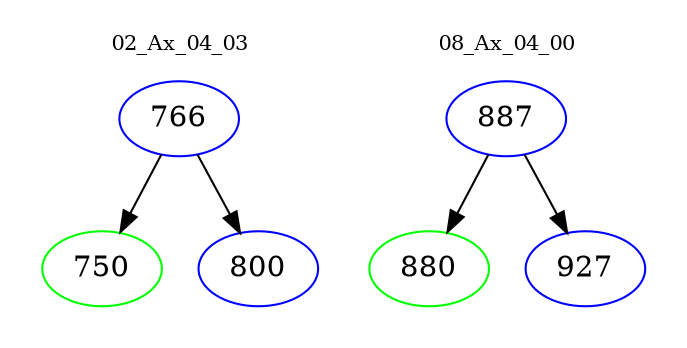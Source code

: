 digraph{
subgraph cluster_0 {
color = white
label = "02_Ax_04_03";
fontsize=10;
T0_766 [label="766", color="blue"]
T0_766 -> T0_750 [color="black"]
T0_750 [label="750", color="green"]
T0_766 -> T0_800 [color="black"]
T0_800 [label="800", color="blue"]
}
subgraph cluster_1 {
color = white
label = "08_Ax_04_00";
fontsize=10;
T1_887 [label="887", color="blue"]
T1_887 -> T1_880 [color="black"]
T1_880 [label="880", color="green"]
T1_887 -> T1_927 [color="black"]
T1_927 [label="927", color="blue"]
}
}
